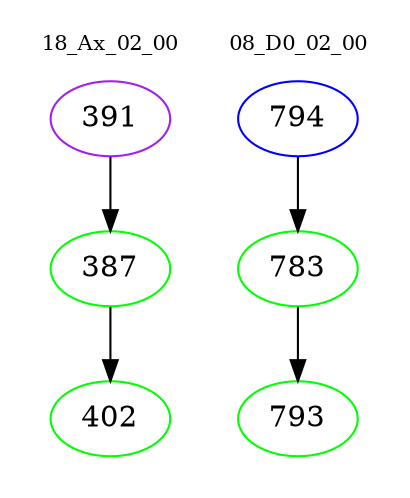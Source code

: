 digraph{
subgraph cluster_0 {
color = white
label = "18_Ax_02_00";
fontsize=10;
T0_391 [label="391", color="purple"]
T0_391 -> T0_387 [color="black"]
T0_387 [label="387", color="green"]
T0_387 -> T0_402 [color="black"]
T0_402 [label="402", color="green"]
}
subgraph cluster_1 {
color = white
label = "08_D0_02_00";
fontsize=10;
T1_794 [label="794", color="blue"]
T1_794 -> T1_783 [color="black"]
T1_783 [label="783", color="green"]
T1_783 -> T1_793 [color="black"]
T1_793 [label="793", color="green"]
}
}

